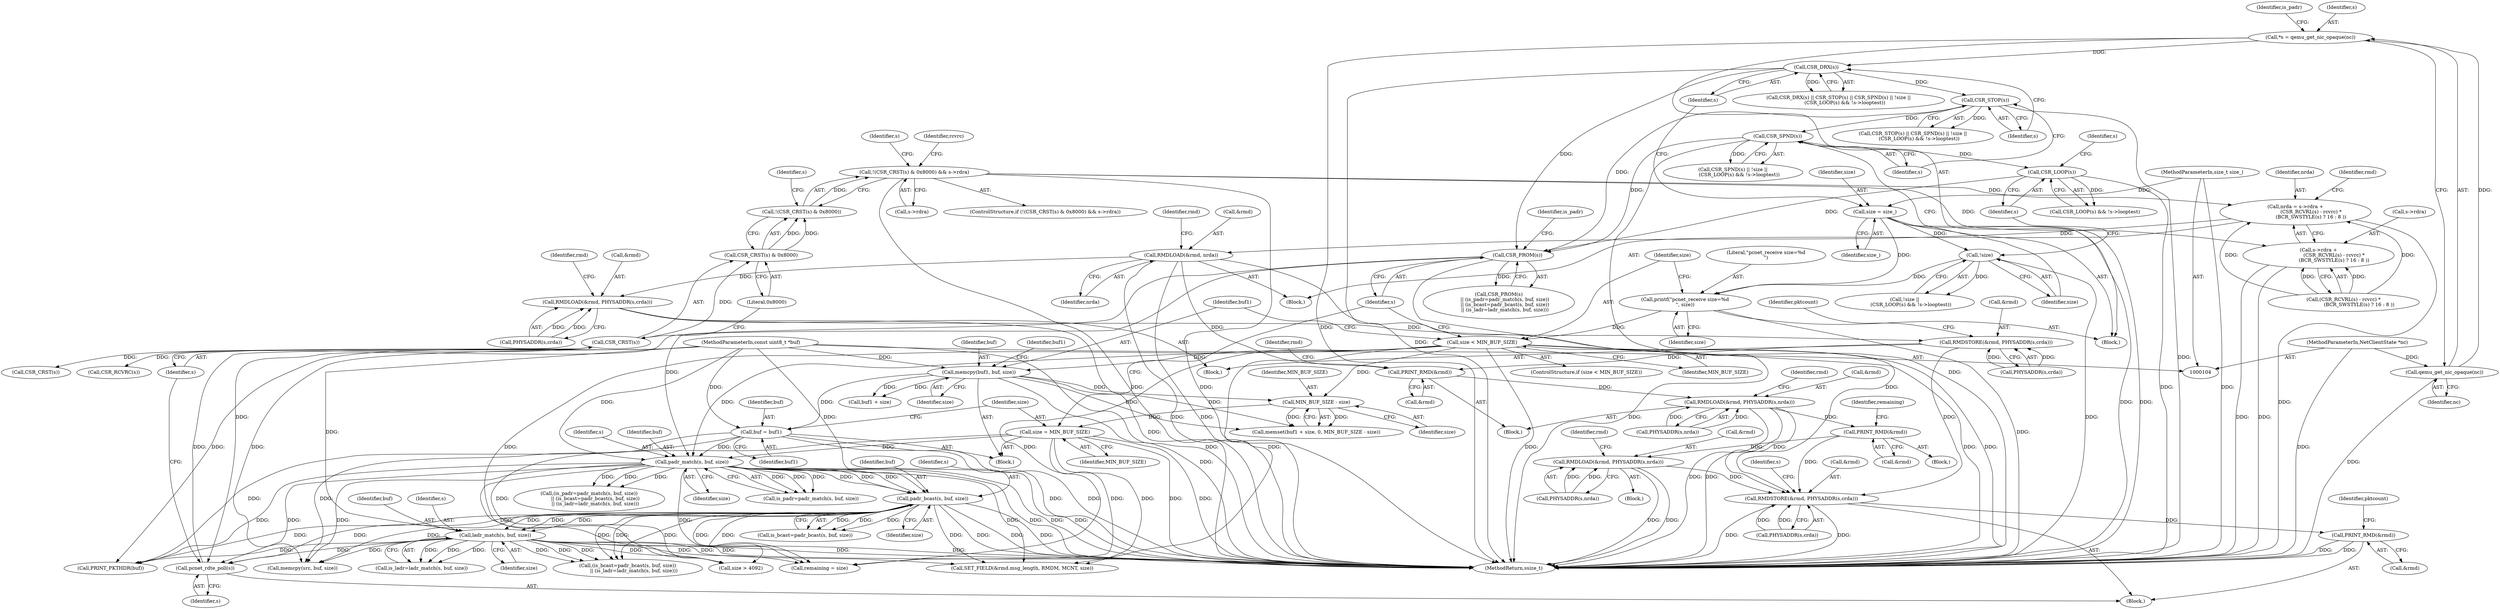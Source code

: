 digraph "0_qemu_8b98a2f07175d46c3f7217639bd5e03f2ec56343@pointer" {
"1000214" [label="(Call,!(CSR_CRST(s) & 0x8000) && s->rdra)"];
"1000215" [label="(Call,!(CSR_CRST(s) & 0x8000))"];
"1000216" [label="(Call,CSR_CRST(s) & 0x8000)"];
"1000217" [label="(Call,CSR_CRST(s))"];
"1000211" [label="(Call,pcnet_rdte_poll(s))"];
"1000188" [label="(Call,CSR_PROM(s))"];
"1000141" [label="(Call,CSR_STOP(s))"];
"1000138" [label="(Call,CSR_DRX(s))"];
"1000110" [label="(Call,*s = qemu_get_nic_opaque(nc))"];
"1000112" [label="(Call,qemu_get_nic_opaque(nc))"];
"1000105" [label="(MethodParameterIn,NetClientState *nc)"];
"1000150" [label="(Call,CSR_LOOP(s))"];
"1000144" [label="(Call,CSR_SPND(s))"];
"1000206" [label="(Call,ladr_match(s, buf, size))"];
"1000200" [label="(Call,padr_bcast(s, buf, size))"];
"1000193" [label="(Call,padr_match(s, buf, size))"];
"1000180" [label="(Call,buf = buf1)"];
"1000168" [label="(Call,memcpy(buf1, buf, size))"];
"1000106" [label="(MethodParameterIn,const uint8_t *buf)"];
"1000164" [label="(Call,size < MIN_BUF_SIZE)"];
"1000160" [label="(Call,printf(\"pcnet_receive size=%d\n\", size))"];
"1000133" [label="(Call,size = size_)"];
"1000107" [label="(MethodParameterIn,size_t size_)"];
"1000147" [label="(Call,!size)"];
"1000183" [label="(Call,size = MIN_BUF_SIZE)"];
"1000177" [label="(Call,MIN_BUF_SIZE - size)"];
"1000258" [label="(Call,nrda = s->rdra +\n                    (CSR_RCVRL(s) - rcvrc) *\n                    (BCR_SWSTYLE(s) ? 16 : 8 ))"];
"1000274" [label="(Call,RMDLOAD(&rmd, nrda))"];
"1000426" [label="(Call,RMDLOAD(&rmd, PHYSADDR(s,crda)))"];
"1000484" [label="(Call,RMDSTORE(&rmd, PHYSADDR(s,crda)))"];
"1000511" [label="(Call,PRINT_RMD(&rmd))"];
"1000514" [label="(Call,RMDLOAD(&rmd, PHYSADDR(s,nrda)))"];
"1000532" [label="(Call,PRINT_RMD(&rmd))"];
"1000545" [label="(Call,RMDLOAD(&rmd, PHYSADDR(s,nrda)))"];
"1000666" [label="(Call,RMDSTORE(&rmd, PHYSADDR(s,crda)))"];
"1000688" [label="(Call,PRINT_RMD(&rmd))"];
"1000260" [label="(Call,s->rdra +\n                    (CSR_RCVRL(s) - rcvrc) *\n                    (BCR_SWSTYLE(s) ? 16 : 8 ))"];
"1000227" [label="(Identifier,rcvrc)"];
"1000204" [label="(Call,is_ladr=ladr_match(s, buf, size))"];
"1000133" [label="(Call,size = size_)"];
"1000177" [label="(Call,MIN_BUF_SIZE - size)"];
"1000275" [label="(Call,&rmd)"];
"1000137" [label="(Call,CSR_DRX(s) || CSR_STOP(s) || CSR_SPND(s) || !size ||\n        (CSR_LOOP(s) && !s->looptest))"];
"1000491" [label="(Identifier,pktcount)"];
"1000523" [label="(Identifier,rmd)"];
"1000527" [label="(Block,)"];
"1000277" [label="(Identifier,nrda)"];
"1000544" [label="(Block,)"];
"1000134" [label="(Identifier,size)"];
"1000203" [label="(Identifier,size)"];
"1000264" [label="(Call,(CSR_RCVRL(s) - rcvrc) *\n                    (BCR_SWSTYLE(s) ? 16 : 8 ))"];
"1000693" [label="(Identifier,pktcount)"];
"1000166" [label="(Identifier,MIN_BUF_SIZE)"];
"1000484" [label="(Call,RMDSTORE(&rmd, PHYSADDR(s,crda)))"];
"1000187" [label="(Call,CSR_PROM(s)\n        || (is_padr=padr_match(s, buf, size))\n        || (is_bcast=padr_bcast(s, buf, size))\n        || (is_ladr=ladr_match(s, buf, size)))"];
"1000183" [label="(Call,size = MIN_BUF_SIZE)"];
"1000689" [label="(Call,&rmd)"];
"1000201" [label="(Identifier,s)"];
"1000302" [label="(Identifier,s)"];
"1000213" [label="(ControlStructure,if (!(CSR_CRST(s) & 0x8000) && s->rdra))"];
"1000548" [label="(Call,PHYSADDR(s,nrda))"];
"1000301" [label="(Call,CSR_CRST(s))"];
"1000135" [label="(Identifier,size_)"];
"1000675" [label="(Identifier,s)"];
"1000260" [label="(Call,s->rdra +\n                    (CSR_RCVRL(s) - rcvrc) *\n                    (BCR_SWSTYLE(s) ? 16 : 8 ))"];
"1000139" [label="(Identifier,s)"];
"1000180" [label="(Call,buf = buf1)"];
"1000188" [label="(Call,CSR_PROM(s))"];
"1000172" [label="(Call,memset(buf1 + size, 0, MIN_BUF_SIZE - size))"];
"1000426" [label="(Call,RMDLOAD(&rmd, PHYSADDR(s,crda)))"];
"1000179" [label="(Identifier,size)"];
"1000181" [label="(Identifier,buf)"];
"1000185" [label="(Identifier,MIN_BUF_SIZE)"];
"1000165" [label="(Identifier,size)"];
"1000209" [label="(Identifier,size)"];
"1000116" [label="(Identifier,is_padr)"];
"1000258" [label="(Call,nrda = s->rdra +\n                    (CSR_RCVRL(s) - rcvrc) *\n                    (BCR_SWSTYLE(s) ? 16 : 8 ))"];
"1000173" [label="(Call,buf1 + size)"];
"1000194" [label="(Identifier,s)"];
"1000669" [label="(Call,PHYSADDR(s,crda))"];
"1000517" [label="(Call,PHYSADDR(s,nrda))"];
"1000168" [label="(Call,memcpy(buf1, buf, size))"];
"1000424" [label="(Call,PRINT_PKTHDR(buf))"];
"1000212" [label="(Identifier,s)"];
"1000429" [label="(Call,PHYSADDR(s,crda))"];
"1000191" [label="(Call,is_padr=padr_match(s, buf, size))"];
"1000198" [label="(Call,is_bcast=padr_bcast(s, buf, size))"];
"1000140" [label="(Call,CSR_STOP(s) || CSR_SPND(s) || !size ||\n        (CSR_LOOP(s) && !s->looptest))"];
"1000105" [label="(MethodParameterIn,NetClientState *nc)"];
"1000162" [label="(Identifier,size)"];
"1000505" [label="(Block,)"];
"1000261" [label="(Call,s->rdra)"];
"1000217" [label="(Call,CSR_CRST(s))"];
"1000485" [label="(Call,&rmd)"];
"1000138" [label="(Call,CSR_DRX(s))"];
"1000554" [label="(Identifier,rmd)"];
"1000144" [label="(Call,CSR_SPND(s))"];
"1000229" [label="(Call,CSR_RCVRC(s))"];
"1000259" [label="(Identifier,nrda)"];
"1000189" [label="(Identifier,s)"];
"1000107" [label="(MethodParameterIn,size_t size_)"];
"1000148" [label="(Identifier,size)"];
"1000154" [label="(Identifier,s)"];
"1000511" [label="(Call,PRINT_RMD(&rmd))"];
"1000216" [label="(Call,CSR_CRST(s) & 0x8000)"];
"1000427" [label="(Call,&rmd)"];
"1000151" [label="(Identifier,s)"];
"1000169" [label="(Identifier,buf1)"];
"1000143" [label="(Call,CSR_SPND(s) || !size ||\n        (CSR_LOOP(s) && !s->looptest))"];
"1000190" [label="(Call,(is_padr=padr_match(s, buf, size))\n        || (is_bcast=padr_bcast(s, buf, size))\n        || (is_ladr=ladr_match(s, buf, size)))"];
"1000161" [label="(Literal,\"pcnet_receive size=%d\n\")"];
"1000532" [label="(Call,PRINT_RMD(&rmd))"];
"1000141" [label="(Call,CSR_STOP(s))"];
"1000200" [label="(Call,padr_bcast(s, buf, size))"];
"1000184" [label="(Identifier,size)"];
"1000435" [label="(Identifier,rmd)"];
"1000195" [label="(Identifier,buf)"];
"1000711" [label="(MethodReturn,ssize_t)"];
"1000569" [label="(Call,SET_FIELD(&rmd.msg_length, RMDM, MCNT, size))"];
"1000142" [label="(Identifier,s)"];
"1000110" [label="(Call,*s = qemu_get_nic_opaque(nc))"];
"1000211" [label="(Call,pcnet_rdte_poll(s))"];
"1000344" [label="(Call,size > 4092)"];
"1000108" [label="(Block,)"];
"1000197" [label="(Call,(is_bcast=padr_bcast(s, buf, size))\n        || (is_ladr=ladr_match(s, buf, size)))"];
"1000666" [label="(Call,RMDSTORE(&rmd, PHYSADDR(s,crda)))"];
"1000170" [label="(Identifier,buf)"];
"1000146" [label="(Call,!size ||\n        (CSR_LOOP(s) && !s->looptest))"];
"1000546" [label="(Call,&rmd)"];
"1000112" [label="(Call,qemu_get_nic_opaque(nc))"];
"1000494" [label="(Call,remaining = size)"];
"1000516" [label="(Identifier,rmd)"];
"1000667" [label="(Call,&rmd)"];
"1000196" [label="(Identifier,size)"];
"1000149" [label="(Call,CSR_LOOP(s) && !s->looptest)"];
"1000163" [label="(ControlStructure,if (size < MIN_BUF_SIZE))"];
"1000538" [label="(Identifier,remaining)"];
"1000545" [label="(Call,RMDLOAD(&rmd, PHYSADDR(s,nrda)))"];
"1000147" [label="(Call,!size)"];
"1000193" [label="(Call,padr_match(s, buf, size))"];
"1000512" [label="(Call,&rmd)"];
"1000207" [label="(Identifier,s)"];
"1000276" [label="(Identifier,rmd)"];
"1000320" [label="(Block,)"];
"1000192" [label="(Identifier,is_padr)"];
"1000220" [label="(Call,s->rdra)"];
"1000150" [label="(Call,CSR_LOOP(s))"];
"1000218" [label="(Identifier,s)"];
"1000210" [label="(Block,)"];
"1000354" [label="(Call,memcpy(src, buf, size))"];
"1000164" [label="(Call,size < MIN_BUF_SIZE)"];
"1000182" [label="(Identifier,buf1)"];
"1000174" [label="(Identifier,buf1)"];
"1000514" [label="(Call,RMDLOAD(&rmd, PHYSADDR(s,nrda)))"];
"1000219" [label="(Literal,0x8000)"];
"1000145" [label="(Identifier,s)"];
"1000171" [label="(Identifier,size)"];
"1000214" [label="(Call,!(CSR_CRST(s) & 0x8000) && s->rdra)"];
"1000178" [label="(Identifier,MIN_BUF_SIZE)"];
"1000281" [label="(Identifier,rmd)"];
"1000249" [label="(Block,)"];
"1000487" [label="(Call,PHYSADDR(s,crda))"];
"1000515" [label="(Call,&rmd)"];
"1000106" [label="(MethodParameterIn,const uint8_t *buf)"];
"1000111" [label="(Identifier,s)"];
"1000221" [label="(Identifier,s)"];
"1000215" [label="(Call,!(CSR_CRST(s) & 0x8000))"];
"1000206" [label="(Call,ladr_match(s, buf, size))"];
"1000113" [label="(Identifier,nc)"];
"1000208" [label="(Identifier,buf)"];
"1000160" [label="(Call,printf(\"pcnet_receive size=%d\n\", size))"];
"1000688" [label="(Call,PRINT_RMD(&rmd))"];
"1000202" [label="(Identifier,buf)"];
"1000167" [label="(Block,)"];
"1000274" [label="(Call,RMDLOAD(&rmd, nrda))"];
"1000533" [label="(Call,&rmd)"];
"1000214" -> "1000213"  [label="AST: "];
"1000214" -> "1000215"  [label="CFG: "];
"1000214" -> "1000220"  [label="CFG: "];
"1000215" -> "1000214"  [label="AST: "];
"1000220" -> "1000214"  [label="AST: "];
"1000227" -> "1000214"  [label="CFG: "];
"1000302" -> "1000214"  [label="CFG: "];
"1000214" -> "1000711"  [label="DDG: "];
"1000214" -> "1000711"  [label="DDG: "];
"1000215" -> "1000214"  [label="DDG: "];
"1000214" -> "1000258"  [label="DDG: "];
"1000214" -> "1000260"  [label="DDG: "];
"1000215" -> "1000216"  [label="CFG: "];
"1000216" -> "1000215"  [label="AST: "];
"1000221" -> "1000215"  [label="CFG: "];
"1000216" -> "1000215"  [label="DDG: "];
"1000216" -> "1000215"  [label="DDG: "];
"1000216" -> "1000219"  [label="CFG: "];
"1000217" -> "1000216"  [label="AST: "];
"1000219" -> "1000216"  [label="AST: "];
"1000217" -> "1000216"  [label="DDG: "];
"1000217" -> "1000218"  [label="CFG: "];
"1000218" -> "1000217"  [label="AST: "];
"1000219" -> "1000217"  [label="CFG: "];
"1000211" -> "1000217"  [label="DDG: "];
"1000217" -> "1000229"  [label="DDG: "];
"1000217" -> "1000301"  [label="DDG: "];
"1000211" -> "1000210"  [label="AST: "];
"1000211" -> "1000212"  [label="CFG: "];
"1000212" -> "1000211"  [label="AST: "];
"1000218" -> "1000211"  [label="CFG: "];
"1000188" -> "1000211"  [label="DDG: "];
"1000206" -> "1000211"  [label="DDG: "];
"1000193" -> "1000211"  [label="DDG: "];
"1000200" -> "1000211"  [label="DDG: "];
"1000188" -> "1000187"  [label="AST: "];
"1000188" -> "1000189"  [label="CFG: "];
"1000189" -> "1000188"  [label="AST: "];
"1000192" -> "1000188"  [label="CFG: "];
"1000187" -> "1000188"  [label="CFG: "];
"1000188" -> "1000711"  [label="DDG: "];
"1000188" -> "1000187"  [label="DDG: "];
"1000141" -> "1000188"  [label="DDG: "];
"1000150" -> "1000188"  [label="DDG: "];
"1000138" -> "1000188"  [label="DDG: "];
"1000144" -> "1000188"  [label="DDG: "];
"1000188" -> "1000193"  [label="DDG: "];
"1000141" -> "1000140"  [label="AST: "];
"1000141" -> "1000142"  [label="CFG: "];
"1000142" -> "1000141"  [label="AST: "];
"1000145" -> "1000141"  [label="CFG: "];
"1000140" -> "1000141"  [label="CFG: "];
"1000141" -> "1000711"  [label="DDG: "];
"1000141" -> "1000140"  [label="DDG: "];
"1000138" -> "1000141"  [label="DDG: "];
"1000141" -> "1000144"  [label="DDG: "];
"1000138" -> "1000137"  [label="AST: "];
"1000138" -> "1000139"  [label="CFG: "];
"1000139" -> "1000138"  [label="AST: "];
"1000142" -> "1000138"  [label="CFG: "];
"1000137" -> "1000138"  [label="CFG: "];
"1000138" -> "1000711"  [label="DDG: "];
"1000138" -> "1000137"  [label="DDG: "];
"1000110" -> "1000138"  [label="DDG: "];
"1000110" -> "1000108"  [label="AST: "];
"1000110" -> "1000112"  [label="CFG: "];
"1000111" -> "1000110"  [label="AST: "];
"1000112" -> "1000110"  [label="AST: "];
"1000116" -> "1000110"  [label="CFG: "];
"1000110" -> "1000711"  [label="DDG: "];
"1000112" -> "1000110"  [label="DDG: "];
"1000112" -> "1000113"  [label="CFG: "];
"1000113" -> "1000112"  [label="AST: "];
"1000112" -> "1000711"  [label="DDG: "];
"1000105" -> "1000112"  [label="DDG: "];
"1000105" -> "1000104"  [label="AST: "];
"1000105" -> "1000711"  [label="DDG: "];
"1000150" -> "1000149"  [label="AST: "];
"1000150" -> "1000151"  [label="CFG: "];
"1000151" -> "1000150"  [label="AST: "];
"1000154" -> "1000150"  [label="CFG: "];
"1000149" -> "1000150"  [label="CFG: "];
"1000150" -> "1000711"  [label="DDG: "];
"1000150" -> "1000149"  [label="DDG: "];
"1000144" -> "1000150"  [label="DDG: "];
"1000144" -> "1000143"  [label="AST: "];
"1000144" -> "1000145"  [label="CFG: "];
"1000145" -> "1000144"  [label="AST: "];
"1000148" -> "1000144"  [label="CFG: "];
"1000143" -> "1000144"  [label="CFG: "];
"1000144" -> "1000711"  [label="DDG: "];
"1000144" -> "1000143"  [label="DDG: "];
"1000206" -> "1000204"  [label="AST: "];
"1000206" -> "1000209"  [label="CFG: "];
"1000207" -> "1000206"  [label="AST: "];
"1000208" -> "1000206"  [label="AST: "];
"1000209" -> "1000206"  [label="AST: "];
"1000204" -> "1000206"  [label="CFG: "];
"1000206" -> "1000711"  [label="DDG: "];
"1000206" -> "1000711"  [label="DDG: "];
"1000206" -> "1000711"  [label="DDG: "];
"1000206" -> "1000197"  [label="DDG: "];
"1000206" -> "1000197"  [label="DDG: "];
"1000206" -> "1000197"  [label="DDG: "];
"1000206" -> "1000204"  [label="DDG: "];
"1000206" -> "1000204"  [label="DDG: "];
"1000206" -> "1000204"  [label="DDG: "];
"1000200" -> "1000206"  [label="DDG: "];
"1000200" -> "1000206"  [label="DDG: "];
"1000200" -> "1000206"  [label="DDG: "];
"1000106" -> "1000206"  [label="DDG: "];
"1000206" -> "1000344"  [label="DDG: "];
"1000206" -> "1000354"  [label="DDG: "];
"1000206" -> "1000424"  [label="DDG: "];
"1000206" -> "1000494"  [label="DDG: "];
"1000206" -> "1000569"  [label="DDG: "];
"1000200" -> "1000198"  [label="AST: "];
"1000200" -> "1000203"  [label="CFG: "];
"1000201" -> "1000200"  [label="AST: "];
"1000202" -> "1000200"  [label="AST: "];
"1000203" -> "1000200"  [label="AST: "];
"1000198" -> "1000200"  [label="CFG: "];
"1000200" -> "1000711"  [label="DDG: "];
"1000200" -> "1000711"  [label="DDG: "];
"1000200" -> "1000711"  [label="DDG: "];
"1000200" -> "1000197"  [label="DDG: "];
"1000200" -> "1000197"  [label="DDG: "];
"1000200" -> "1000197"  [label="DDG: "];
"1000200" -> "1000198"  [label="DDG: "];
"1000200" -> "1000198"  [label="DDG: "];
"1000200" -> "1000198"  [label="DDG: "];
"1000193" -> "1000200"  [label="DDG: "];
"1000193" -> "1000200"  [label="DDG: "];
"1000193" -> "1000200"  [label="DDG: "];
"1000106" -> "1000200"  [label="DDG: "];
"1000200" -> "1000344"  [label="DDG: "];
"1000200" -> "1000354"  [label="DDG: "];
"1000200" -> "1000424"  [label="DDG: "];
"1000200" -> "1000494"  [label="DDG: "];
"1000200" -> "1000569"  [label="DDG: "];
"1000193" -> "1000191"  [label="AST: "];
"1000193" -> "1000196"  [label="CFG: "];
"1000194" -> "1000193"  [label="AST: "];
"1000195" -> "1000193"  [label="AST: "];
"1000196" -> "1000193"  [label="AST: "];
"1000191" -> "1000193"  [label="CFG: "];
"1000193" -> "1000711"  [label="DDG: "];
"1000193" -> "1000711"  [label="DDG: "];
"1000193" -> "1000711"  [label="DDG: "];
"1000193" -> "1000190"  [label="DDG: "];
"1000193" -> "1000190"  [label="DDG: "];
"1000193" -> "1000190"  [label="DDG: "];
"1000193" -> "1000191"  [label="DDG: "];
"1000193" -> "1000191"  [label="DDG: "];
"1000193" -> "1000191"  [label="DDG: "];
"1000180" -> "1000193"  [label="DDG: "];
"1000106" -> "1000193"  [label="DDG: "];
"1000183" -> "1000193"  [label="DDG: "];
"1000164" -> "1000193"  [label="DDG: "];
"1000193" -> "1000344"  [label="DDG: "];
"1000193" -> "1000354"  [label="DDG: "];
"1000193" -> "1000424"  [label="DDG: "];
"1000193" -> "1000494"  [label="DDG: "];
"1000193" -> "1000569"  [label="DDG: "];
"1000180" -> "1000167"  [label="AST: "];
"1000180" -> "1000182"  [label="CFG: "];
"1000181" -> "1000180"  [label="AST: "];
"1000182" -> "1000180"  [label="AST: "];
"1000184" -> "1000180"  [label="CFG: "];
"1000180" -> "1000711"  [label="DDG: "];
"1000180" -> "1000711"  [label="DDG: "];
"1000168" -> "1000180"  [label="DDG: "];
"1000106" -> "1000180"  [label="DDG: "];
"1000180" -> "1000354"  [label="DDG: "];
"1000180" -> "1000424"  [label="DDG: "];
"1000168" -> "1000167"  [label="AST: "];
"1000168" -> "1000171"  [label="CFG: "];
"1000169" -> "1000168"  [label="AST: "];
"1000170" -> "1000168"  [label="AST: "];
"1000171" -> "1000168"  [label="AST: "];
"1000174" -> "1000168"  [label="CFG: "];
"1000168" -> "1000711"  [label="DDG: "];
"1000106" -> "1000168"  [label="DDG: "];
"1000164" -> "1000168"  [label="DDG: "];
"1000168" -> "1000172"  [label="DDG: "];
"1000168" -> "1000172"  [label="DDG: "];
"1000168" -> "1000173"  [label="DDG: "];
"1000168" -> "1000173"  [label="DDG: "];
"1000168" -> "1000177"  [label="DDG: "];
"1000106" -> "1000104"  [label="AST: "];
"1000106" -> "1000711"  [label="DDG: "];
"1000106" -> "1000354"  [label="DDG: "];
"1000106" -> "1000424"  [label="DDG: "];
"1000164" -> "1000163"  [label="AST: "];
"1000164" -> "1000166"  [label="CFG: "];
"1000165" -> "1000164"  [label="AST: "];
"1000166" -> "1000164"  [label="AST: "];
"1000169" -> "1000164"  [label="CFG: "];
"1000189" -> "1000164"  [label="CFG: "];
"1000164" -> "1000711"  [label="DDG: "];
"1000164" -> "1000711"  [label="DDG: "];
"1000164" -> "1000711"  [label="DDG: "];
"1000160" -> "1000164"  [label="DDG: "];
"1000164" -> "1000177"  [label="DDG: "];
"1000164" -> "1000344"  [label="DDG: "];
"1000164" -> "1000494"  [label="DDG: "];
"1000164" -> "1000569"  [label="DDG: "];
"1000160" -> "1000108"  [label="AST: "];
"1000160" -> "1000162"  [label="CFG: "];
"1000161" -> "1000160"  [label="AST: "];
"1000162" -> "1000160"  [label="AST: "];
"1000165" -> "1000160"  [label="CFG: "];
"1000160" -> "1000711"  [label="DDG: "];
"1000133" -> "1000160"  [label="DDG: "];
"1000147" -> "1000160"  [label="DDG: "];
"1000133" -> "1000108"  [label="AST: "];
"1000133" -> "1000135"  [label="CFG: "];
"1000134" -> "1000133"  [label="AST: "];
"1000135" -> "1000133"  [label="AST: "];
"1000139" -> "1000133"  [label="CFG: "];
"1000133" -> "1000711"  [label="DDG: "];
"1000133" -> "1000711"  [label="DDG: "];
"1000107" -> "1000133"  [label="DDG: "];
"1000133" -> "1000147"  [label="DDG: "];
"1000107" -> "1000104"  [label="AST: "];
"1000107" -> "1000711"  [label="DDG: "];
"1000147" -> "1000146"  [label="AST: "];
"1000147" -> "1000148"  [label="CFG: "];
"1000148" -> "1000147"  [label="AST: "];
"1000151" -> "1000147"  [label="CFG: "];
"1000146" -> "1000147"  [label="CFG: "];
"1000147" -> "1000711"  [label="DDG: "];
"1000147" -> "1000146"  [label="DDG: "];
"1000183" -> "1000167"  [label="AST: "];
"1000183" -> "1000185"  [label="CFG: "];
"1000184" -> "1000183"  [label="AST: "];
"1000185" -> "1000183"  [label="AST: "];
"1000189" -> "1000183"  [label="CFG: "];
"1000183" -> "1000711"  [label="DDG: "];
"1000183" -> "1000711"  [label="DDG: "];
"1000177" -> "1000183"  [label="DDG: "];
"1000183" -> "1000344"  [label="DDG: "];
"1000183" -> "1000494"  [label="DDG: "];
"1000183" -> "1000569"  [label="DDG: "];
"1000177" -> "1000172"  [label="AST: "];
"1000177" -> "1000179"  [label="CFG: "];
"1000178" -> "1000177"  [label="AST: "];
"1000179" -> "1000177"  [label="AST: "];
"1000172" -> "1000177"  [label="CFG: "];
"1000177" -> "1000172"  [label="DDG: "];
"1000177" -> "1000172"  [label="DDG: "];
"1000258" -> "1000249"  [label="AST: "];
"1000258" -> "1000260"  [label="CFG: "];
"1000259" -> "1000258"  [label="AST: "];
"1000260" -> "1000258"  [label="AST: "];
"1000276" -> "1000258"  [label="CFG: "];
"1000258" -> "1000711"  [label="DDG: "];
"1000264" -> "1000258"  [label="DDG: "];
"1000264" -> "1000258"  [label="DDG: "];
"1000258" -> "1000274"  [label="DDG: "];
"1000274" -> "1000249"  [label="AST: "];
"1000274" -> "1000277"  [label="CFG: "];
"1000275" -> "1000274"  [label="AST: "];
"1000277" -> "1000274"  [label="AST: "];
"1000281" -> "1000274"  [label="CFG: "];
"1000274" -> "1000711"  [label="DDG: "];
"1000274" -> "1000711"  [label="DDG: "];
"1000274" -> "1000426"  [label="DDG: "];
"1000274" -> "1000511"  [label="DDG: "];
"1000274" -> "1000666"  [label="DDG: "];
"1000426" -> "1000320"  [label="AST: "];
"1000426" -> "1000429"  [label="CFG: "];
"1000427" -> "1000426"  [label="AST: "];
"1000429" -> "1000426"  [label="AST: "];
"1000435" -> "1000426"  [label="CFG: "];
"1000426" -> "1000711"  [label="DDG: "];
"1000429" -> "1000426"  [label="DDG: "];
"1000429" -> "1000426"  [label="DDG: "];
"1000426" -> "1000484"  [label="DDG: "];
"1000484" -> "1000320"  [label="AST: "];
"1000484" -> "1000487"  [label="CFG: "];
"1000485" -> "1000484"  [label="AST: "];
"1000487" -> "1000484"  [label="AST: "];
"1000491" -> "1000484"  [label="CFG: "];
"1000487" -> "1000484"  [label="DDG: "];
"1000487" -> "1000484"  [label="DDG: "];
"1000484" -> "1000511"  [label="DDG: "];
"1000484" -> "1000666"  [label="DDG: "];
"1000511" -> "1000505"  [label="AST: "];
"1000511" -> "1000512"  [label="CFG: "];
"1000512" -> "1000511"  [label="AST: "];
"1000516" -> "1000511"  [label="CFG: "];
"1000511" -> "1000514"  [label="DDG: "];
"1000514" -> "1000505"  [label="AST: "];
"1000514" -> "1000517"  [label="CFG: "];
"1000515" -> "1000514"  [label="AST: "];
"1000517" -> "1000514"  [label="AST: "];
"1000523" -> "1000514"  [label="CFG: "];
"1000514" -> "1000711"  [label="DDG: "];
"1000514" -> "1000711"  [label="DDG: "];
"1000517" -> "1000514"  [label="DDG: "];
"1000517" -> "1000514"  [label="DDG: "];
"1000514" -> "1000532"  [label="DDG: "];
"1000514" -> "1000666"  [label="DDG: "];
"1000532" -> "1000527"  [label="AST: "];
"1000532" -> "1000533"  [label="CFG: "];
"1000533" -> "1000532"  [label="AST: "];
"1000538" -> "1000532"  [label="CFG: "];
"1000532" -> "1000545"  [label="DDG: "];
"1000532" -> "1000666"  [label="DDG: "];
"1000545" -> "1000544"  [label="AST: "];
"1000545" -> "1000548"  [label="CFG: "];
"1000546" -> "1000545"  [label="AST: "];
"1000548" -> "1000545"  [label="AST: "];
"1000554" -> "1000545"  [label="CFG: "];
"1000545" -> "1000711"  [label="DDG: "];
"1000545" -> "1000711"  [label="DDG: "];
"1000548" -> "1000545"  [label="DDG: "];
"1000548" -> "1000545"  [label="DDG: "];
"1000545" -> "1000666"  [label="DDG: "];
"1000666" -> "1000210"  [label="AST: "];
"1000666" -> "1000669"  [label="CFG: "];
"1000667" -> "1000666"  [label="AST: "];
"1000669" -> "1000666"  [label="AST: "];
"1000675" -> "1000666"  [label="CFG: "];
"1000666" -> "1000711"  [label="DDG: "];
"1000666" -> "1000711"  [label="DDG: "];
"1000669" -> "1000666"  [label="DDG: "];
"1000669" -> "1000666"  [label="DDG: "];
"1000666" -> "1000688"  [label="DDG: "];
"1000688" -> "1000210"  [label="AST: "];
"1000688" -> "1000689"  [label="CFG: "];
"1000689" -> "1000688"  [label="AST: "];
"1000693" -> "1000688"  [label="CFG: "];
"1000688" -> "1000711"  [label="DDG: "];
"1000688" -> "1000711"  [label="DDG: "];
"1000260" -> "1000264"  [label="CFG: "];
"1000261" -> "1000260"  [label="AST: "];
"1000264" -> "1000260"  [label="AST: "];
"1000260" -> "1000711"  [label="DDG: "];
"1000260" -> "1000711"  [label="DDG: "];
"1000264" -> "1000260"  [label="DDG: "];
"1000264" -> "1000260"  [label="DDG: "];
}

